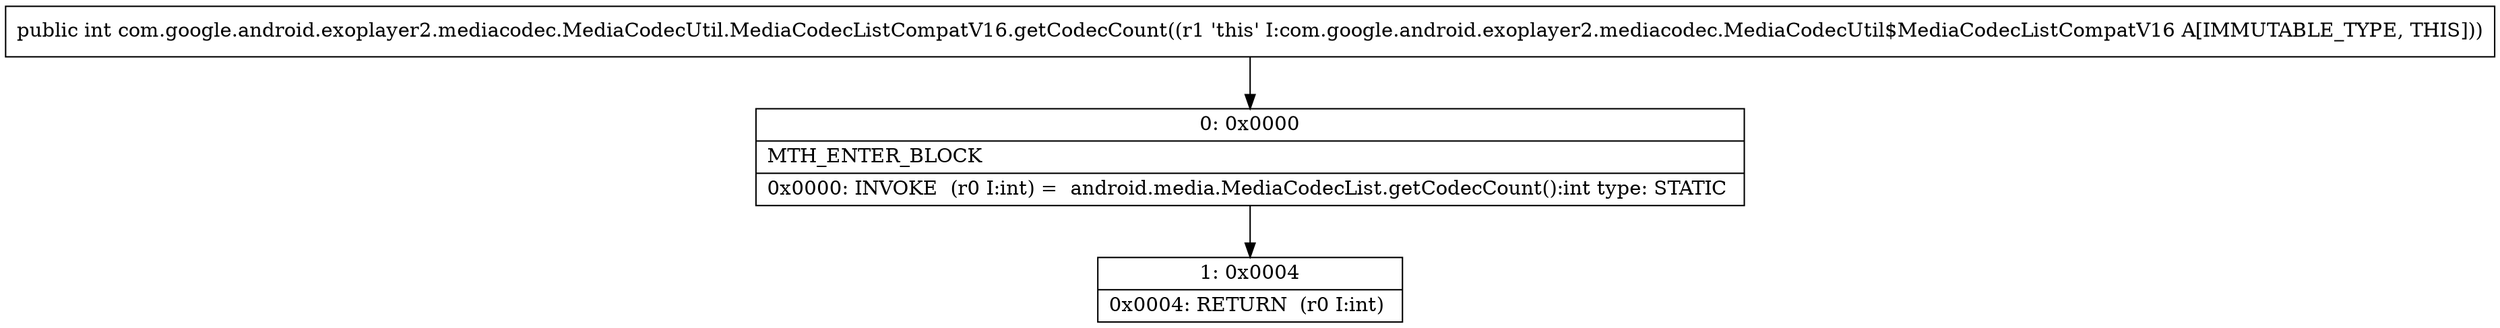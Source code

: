 digraph "CFG forcom.google.android.exoplayer2.mediacodec.MediaCodecUtil.MediaCodecListCompatV16.getCodecCount()I" {
Node_0 [shape=record,label="{0\:\ 0x0000|MTH_ENTER_BLOCK\l|0x0000: INVOKE  (r0 I:int) =  android.media.MediaCodecList.getCodecCount():int type: STATIC \l}"];
Node_1 [shape=record,label="{1\:\ 0x0004|0x0004: RETURN  (r0 I:int) \l}"];
MethodNode[shape=record,label="{public int com.google.android.exoplayer2.mediacodec.MediaCodecUtil.MediaCodecListCompatV16.getCodecCount((r1 'this' I:com.google.android.exoplayer2.mediacodec.MediaCodecUtil$MediaCodecListCompatV16 A[IMMUTABLE_TYPE, THIS])) }"];
MethodNode -> Node_0;
Node_0 -> Node_1;
}

